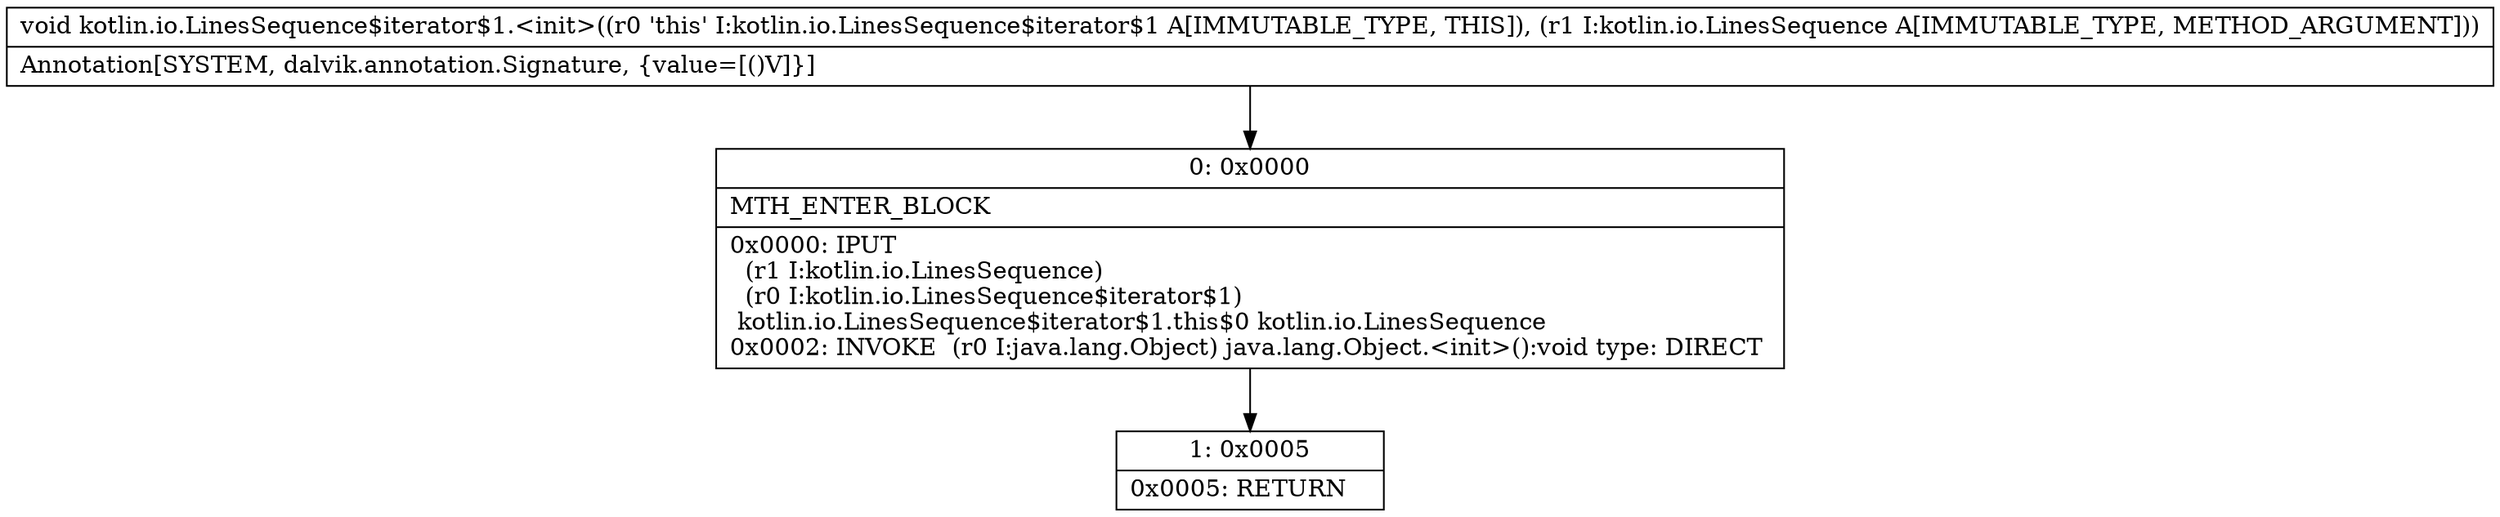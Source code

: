 digraph "CFG forkotlin.io.LinesSequence$iterator$1.\<init\>(Lkotlin\/io\/LinesSequence;)V" {
Node_0 [shape=record,label="{0\:\ 0x0000|MTH_ENTER_BLOCK\l|0x0000: IPUT  \l  (r1 I:kotlin.io.LinesSequence)\l  (r0 I:kotlin.io.LinesSequence$iterator$1)\l kotlin.io.LinesSequence$iterator$1.this$0 kotlin.io.LinesSequence \l0x0002: INVOKE  (r0 I:java.lang.Object) java.lang.Object.\<init\>():void type: DIRECT \l}"];
Node_1 [shape=record,label="{1\:\ 0x0005|0x0005: RETURN   \l}"];
MethodNode[shape=record,label="{void kotlin.io.LinesSequence$iterator$1.\<init\>((r0 'this' I:kotlin.io.LinesSequence$iterator$1 A[IMMUTABLE_TYPE, THIS]), (r1 I:kotlin.io.LinesSequence A[IMMUTABLE_TYPE, METHOD_ARGUMENT]))  | Annotation[SYSTEM, dalvik.annotation.Signature, \{value=[()V]\}]\l}"];
MethodNode -> Node_0;
Node_0 -> Node_1;
}

